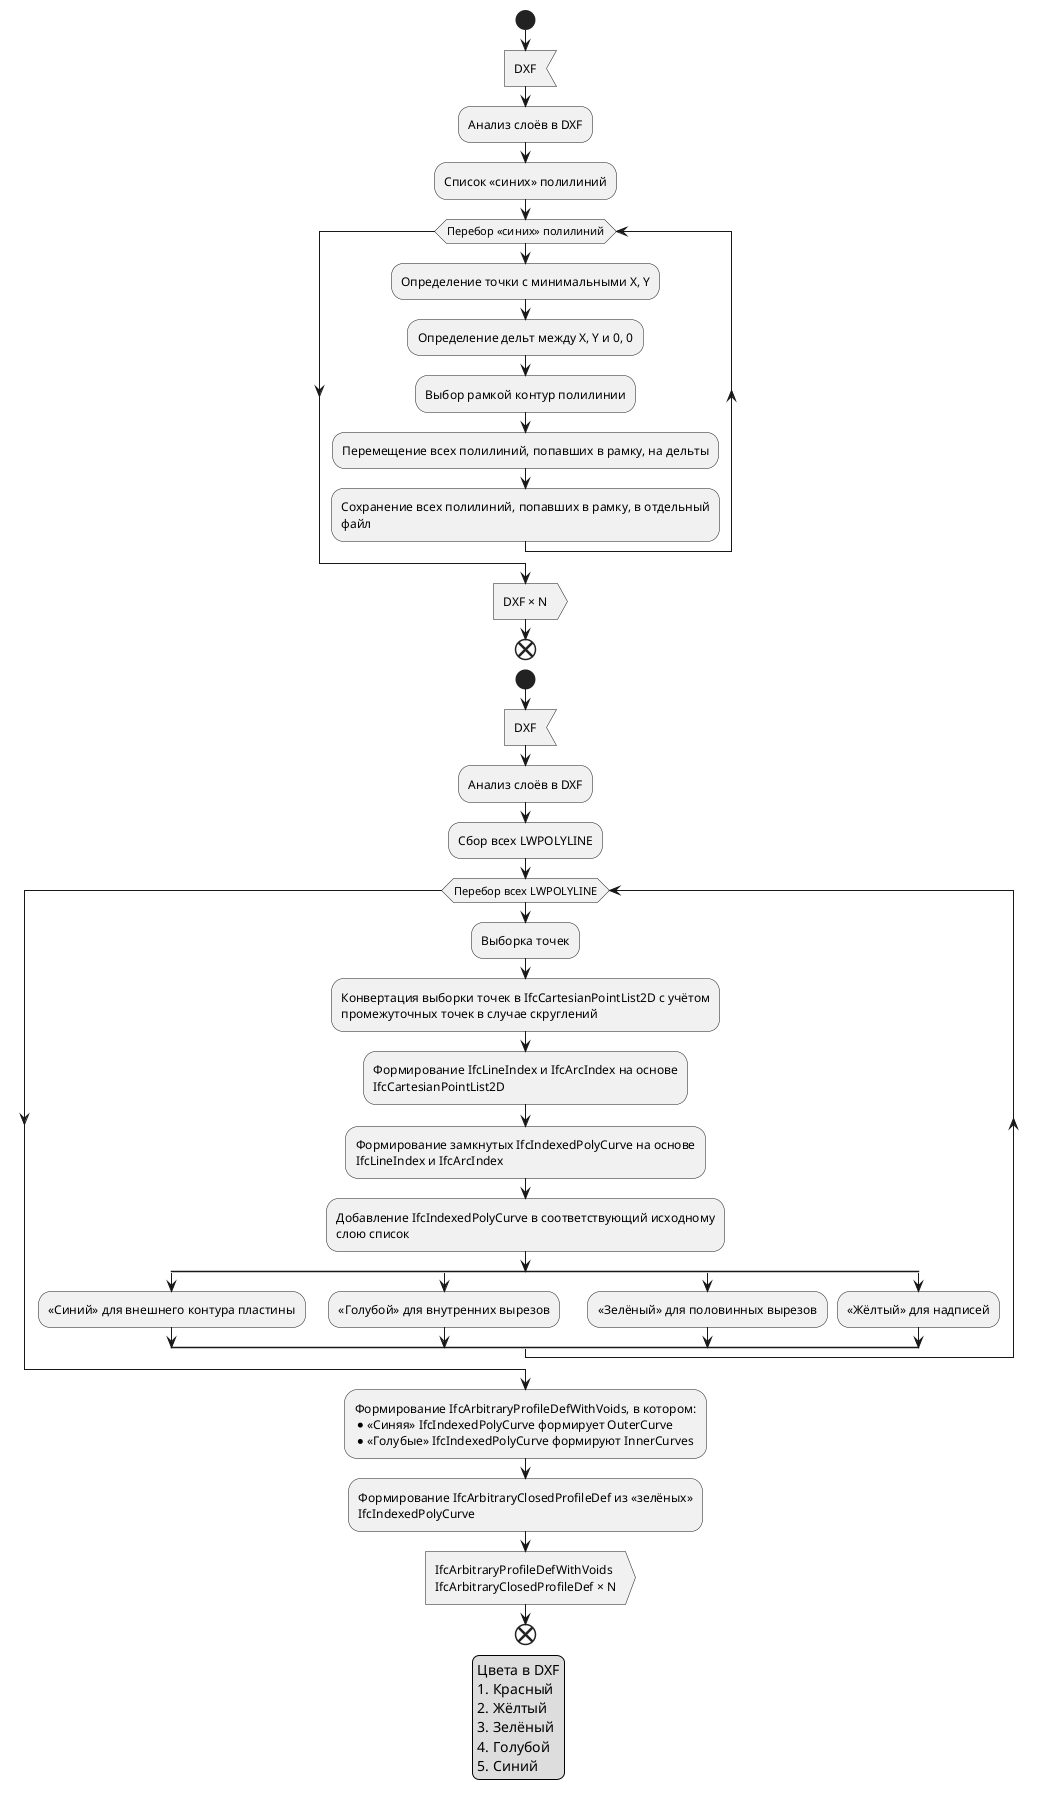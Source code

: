 @startuml General

<style>
activityDiagram {
  FontName Iosevka
  MaximumWidth 400
}
</style>

start
:DXF<
:Анализ слоёв в DXF;
:Список «синих» полилиний;
' if (округление?) then
' 	while (Перебор «синих» полилиний)
' 		:Определение точки с минимальными X, Y;
' 		:Округление X, Y;
' 		:Определение дельт между сырыми и округлёнными X, Y;
' 		:Выбор рамкой контур полилинии;
' 		:Перемещение всех полилиний, попавших в рамку, на дельты;
' 	endwhile
' endif
' if (нормализация?) then
	while (Перебор «синих» полилиний)
		:Определение точки с минимальными X, Y;
		:Определение дельт между X, Y и 0, 0;
		:Выбор рамкой контур полилинии;
		:Перемещение всех полилиний, попавших в рамку, на дельты;
		:Сохранение всех полилиний, попавших в рамку, в отдельный файл;
	endwhile
' endif
:DXF × N>
end

start
:DXF<
:Анализ слоёв в DXF;
:Сбор всех LWPOLYLINE;
' :LWPOLYLINE для формирования тела пластины;
' :Список LWPOLYLINE для сквозного вырезания пластины;
' :Список LWPOLYLINE для половинного вырезания пластины;
while (Перебор всех LWPOLYLINE)
	:Выборка точек;
	:Конвертация выборки точек в IfcCartesianPointList2D с учётом промежуточных точек в случае скруглений;
	:Формирование IfcLineIndex и IfcArcIndex на основе IfcCartesianPointList2D;
	:Формирование замкнутых IfcIndexedPolyCurve на основе IfcLineIndex и IfcArcIndex;
	:Добавление IfcIndexedPolyCurve в соответствующий исходному слою список;
	split
		:«Синий» для внешнего контура пластины;
	split again
		:«Голубой» для внутренних вырезов;
	split again
		:«Зелёный» для половинных вырезов;
	split again
		:«Жёлтый» для надписей;
	end split
endwhile
:Формирование IfcArbitraryProfileDefWithVoids, в котором:
* «Синяя» IfcIndexedPolyCurve формирует OuterCurve
* «Голубые» IfcIndexedPolyCurve формируют InnerCurves;
:Формирование IfcArbitraryClosedProfileDef из «зелёных» IfcIndexedPolyCurve;
:IfcArbitraryProfileDefWithVoids
IfcArbitraryClosedProfileDef × N>
end

legend
Цвета в DXF
1. Красный
2. Жёлтый
3. Зелёный
4. Голубой
5. Синий
end legend

@enduml